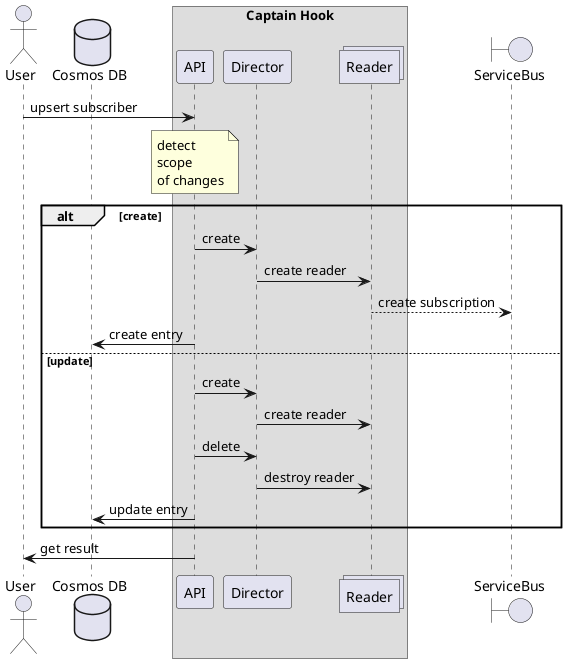 @startuml
boundary ServiceBus order 60

box "Captain Hook"
  collections Reader order 50
  participant Director order 40
  participant API order 35
endbox

database "Cosmos DB" order 20

actor User order 10

User -> API : upsert subscriber

note over API : detect\nscope\nof changes

alt create
  API -> Director : create
  Director -> Reader : create reader
  Reader --> ServiceBus : create subscription
  API -> "Cosmos DB" : create entry
else update
  API -> Director : create
  Director -> Reader : create reader
  API -> Director : delete
  Director -> Reader : destroy reader
  API -> "Cosmos DB" : update entry
end

API -> User : get result
@enduml
